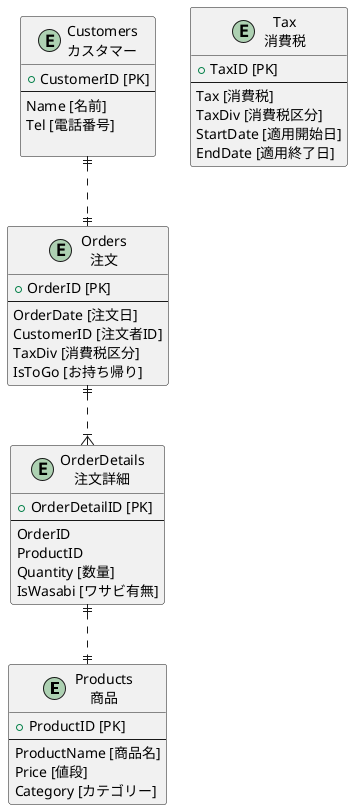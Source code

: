 @startuml tables
entity products as "Products\n商品" {
  + ProductID [PK]
  --
  ProductName [商品名]
  Price [値段]
  Category [カテゴリー]
}

entity orderdetails as "OrderDetails\n注文詳細" {
  + OrderDetailID [PK]
  --
  OrderID 
  ProductID 
  Quantity [数量]
  IsWasabi [ワサビ有無]
}

entity orders as "Orders\n注文" {
  + OrderID [PK]
  --
  OrderDate [注文日]
  CustomerID [注文者ID]
  TaxDiv [消費税区分]
  IsToGo [お持ち帰り]
}

entity customers as "Customers\nカスタマー"{
  + CustomerID [PK]
  --
  Name [名前]
  Tel [電話番号]

}

entity tax as "Tax\n消費税"{
  + TaxID [PK]
  --
  Tax [消費税]
  TaxDiv [消費税区分]
  StartDate [適用開始日]
  EndDate [適用終了日]
}

orders ||..|{ orderdetails
orderdetails ||..|| products
customers ||..|| orders

@enduml
